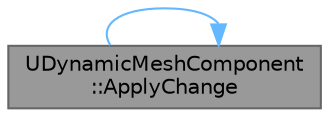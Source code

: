 digraph "UDynamicMeshComponent::ApplyChange"
{
 // INTERACTIVE_SVG=YES
 // LATEX_PDF_SIZE
  bgcolor="transparent";
  edge [fontname=Helvetica,fontsize=10,labelfontname=Helvetica,labelfontsize=10];
  node [fontname=Helvetica,fontsize=10,shape=box,height=0.2,width=0.4];
  rankdir="LR";
  Node1 [id="Node000001",label="UDynamicMeshComponent\l::ApplyChange",height=0.2,width=0.4,color="gray40", fillcolor="grey60", style="filled", fontcolor="black",tooltip="Apply a vertex deformation change to the mesh."];
  Node1 -> Node1 [id="edge1_Node000001_Node000001",color="steelblue1",style="solid",tooltip=" "];
}
